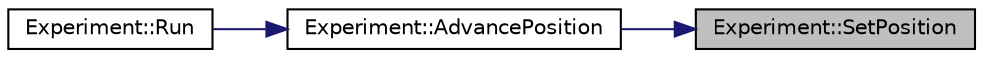digraph "Experiment::SetPosition"
{
 // LATEX_PDF_SIZE
  edge [fontname="Helvetica",fontsize="10",labelfontname="Helvetica",labelfontsize="10"];
  node [fontname="Helvetica",fontsize="10",shape=record];
  rankdir="RL";
  Node1 [label="Experiment::SetPosition",height=0.2,width=0.4,color="black", fillcolor="grey75", style="filled", fontcolor="black",tooltip=" "];
  Node1 -> Node2 [dir="back",color="midnightblue",fontsize="10",style="solid",fontname="Helvetica"];
  Node2 [label="Experiment::AdvancePosition",height=0.2,width=0.4,color="black", fillcolor="white", style="filled",URL="$class_experiment.html#a9265be2c746949600ca26fafe63057fb",tooltip=" "];
  Node2 -> Node3 [dir="back",color="midnightblue",fontsize="10",style="solid",fontname="Helvetica"];
  Node3 [label="Experiment::Run",height=0.2,width=0.4,color="black", fillcolor="white", style="filled",URL="$class_experiment.html#a15cdba434e2674b0c59485bd2a94cb72",tooltip=" "];
}
